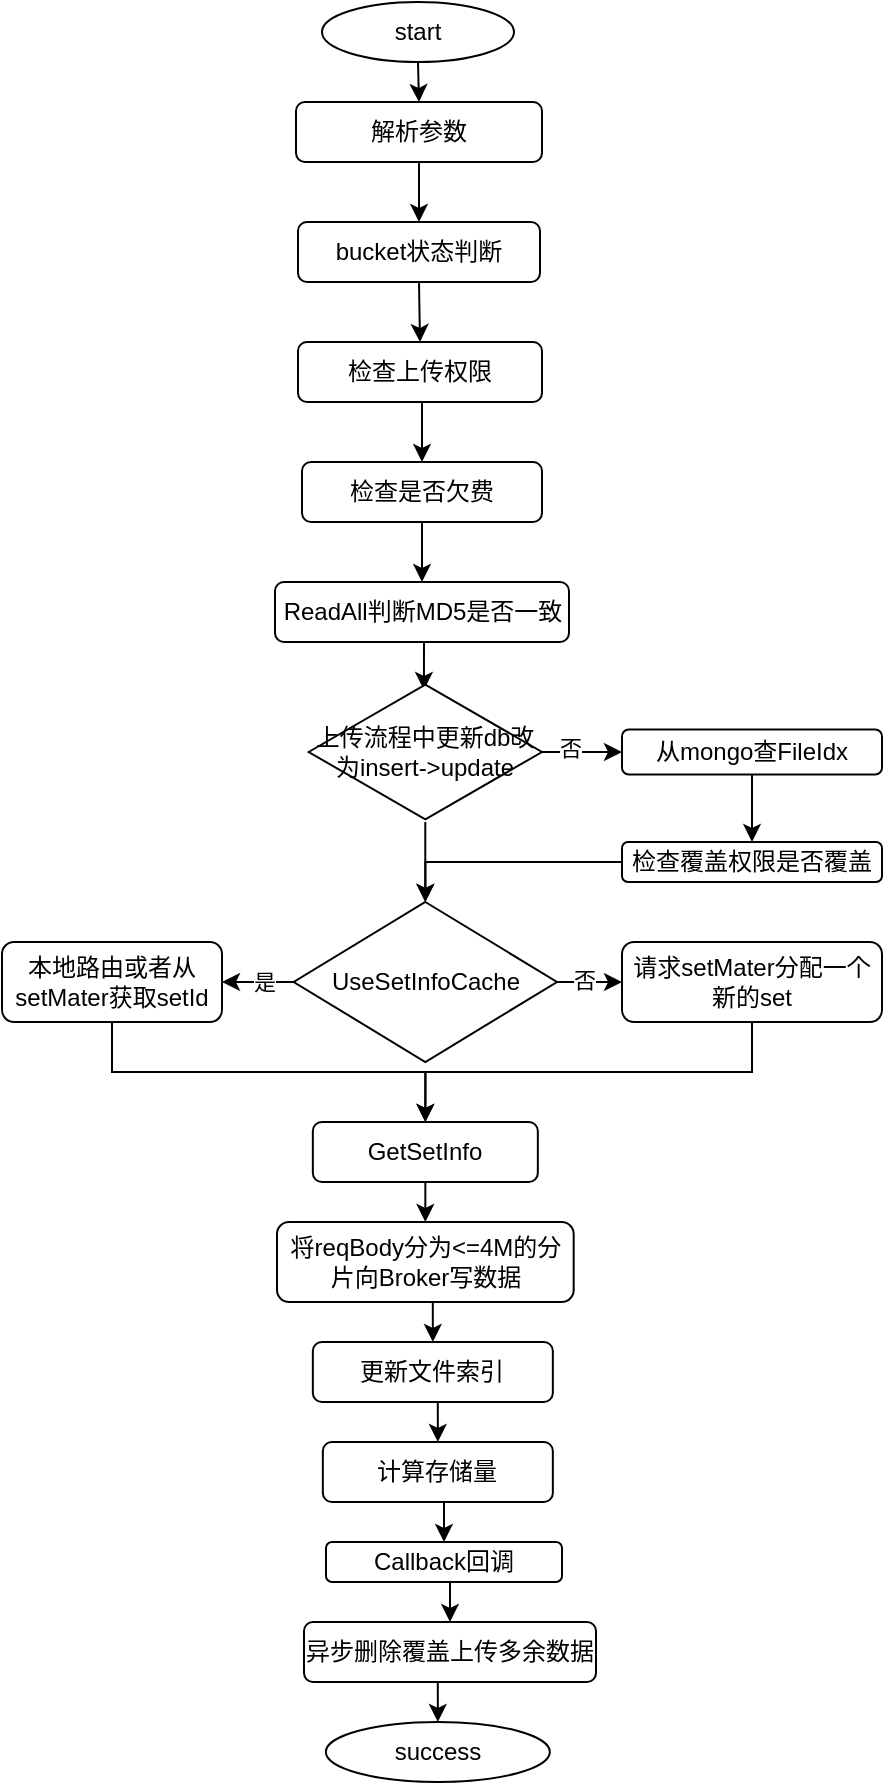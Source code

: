 <mxfile version="13.7.2" type="github">
  <diagram id="C5RBs43oDa-KdzZeNtuy" name="Page-1">
    <mxGraphModel dx="1422" dy="745" grid="1" gridSize="10" guides="1" tooltips="1" connect="1" arrows="1" fold="1" page="1" pageScale="1" pageWidth="827" pageHeight="1169" math="0" shadow="0">
      <root>
        <mxCell id="WIyWlLk6GJQsqaUBKTNV-0" />
        <mxCell id="WIyWlLk6GJQsqaUBKTNV-1" parent="WIyWlLk6GJQsqaUBKTNV-0" />
        <mxCell id="zZqpESTsy2cmmZA1ITUB-7" style="edgeStyle=orthogonalEdgeStyle;rounded=0;orthogonalLoop=1;jettySize=auto;html=1;exitX=0.5;exitY=1;exitDx=0;exitDy=0;entryX=0.5;entryY=0;entryDx=0;entryDy=0;" parent="WIyWlLk6GJQsqaUBKTNV-1" source="zZqpESTsy2cmmZA1ITUB-0" target="zZqpESTsy2cmmZA1ITUB-1" edge="1">
          <mxGeometry relative="1" as="geometry" />
        </mxCell>
        <mxCell id="zZqpESTsy2cmmZA1ITUB-0" value="start" style="ellipse;whiteSpace=wrap;html=1;" parent="WIyWlLk6GJQsqaUBKTNV-1" vertex="1">
          <mxGeometry x="350" y="70" width="96" height="30" as="geometry" />
        </mxCell>
        <mxCell id="zZqpESTsy2cmmZA1ITUB-8" style="edgeStyle=orthogonalEdgeStyle;rounded=0;orthogonalLoop=1;jettySize=auto;html=1;exitX=0.5;exitY=1;exitDx=0;exitDy=0;entryX=0.5;entryY=0;entryDx=0;entryDy=0;" parent="WIyWlLk6GJQsqaUBKTNV-1" source="zZqpESTsy2cmmZA1ITUB-1" target="zZqpESTsy2cmmZA1ITUB-2" edge="1">
          <mxGeometry relative="1" as="geometry" />
        </mxCell>
        <mxCell id="zZqpESTsy2cmmZA1ITUB-1" value="解析参数" style="rounded=1;whiteSpace=wrap;html=1;" parent="WIyWlLk6GJQsqaUBKTNV-1" vertex="1">
          <mxGeometry x="337" y="120" width="123" height="30" as="geometry" />
        </mxCell>
        <mxCell id="zZqpESTsy2cmmZA1ITUB-9" style="edgeStyle=orthogonalEdgeStyle;rounded=0;orthogonalLoop=1;jettySize=auto;html=1;exitX=0.5;exitY=1;exitDx=0;exitDy=0;entryX=0.5;entryY=0;entryDx=0;entryDy=0;" parent="WIyWlLk6GJQsqaUBKTNV-1" source="zZqpESTsy2cmmZA1ITUB-2" target="zZqpESTsy2cmmZA1ITUB-3" edge="1">
          <mxGeometry relative="1" as="geometry" />
        </mxCell>
        <mxCell id="zZqpESTsy2cmmZA1ITUB-2" value="bucket状态判断" style="rounded=1;whiteSpace=wrap;html=1;" parent="WIyWlLk6GJQsqaUBKTNV-1" vertex="1">
          <mxGeometry x="338" y="180" width="121" height="30" as="geometry" />
        </mxCell>
        <mxCell id="zZqpESTsy2cmmZA1ITUB-10" style="edgeStyle=orthogonalEdgeStyle;rounded=0;orthogonalLoop=1;jettySize=auto;html=1;exitX=0.5;exitY=1;exitDx=0;exitDy=0;entryX=0.5;entryY=0;entryDx=0;entryDy=0;" parent="WIyWlLk6GJQsqaUBKTNV-1" source="zZqpESTsy2cmmZA1ITUB-3" target="zZqpESTsy2cmmZA1ITUB-4" edge="1">
          <mxGeometry relative="1" as="geometry" />
        </mxCell>
        <mxCell id="zZqpESTsy2cmmZA1ITUB-3" value="检查上传权限" style="rounded=1;whiteSpace=wrap;html=1;" parent="WIyWlLk6GJQsqaUBKTNV-1" vertex="1">
          <mxGeometry x="338" y="240" width="122" height="30" as="geometry" />
        </mxCell>
        <mxCell id="zZqpESTsy2cmmZA1ITUB-11" style="edgeStyle=orthogonalEdgeStyle;rounded=0;orthogonalLoop=1;jettySize=auto;html=1;exitX=0.5;exitY=1;exitDx=0;exitDy=0;entryX=0.5;entryY=0;entryDx=0;entryDy=0;" parent="WIyWlLk6GJQsqaUBKTNV-1" source="zZqpESTsy2cmmZA1ITUB-4" target="zZqpESTsy2cmmZA1ITUB-5" edge="1">
          <mxGeometry relative="1" as="geometry" />
        </mxCell>
        <mxCell id="zZqpESTsy2cmmZA1ITUB-4" value="检查是否欠费" style="rounded=1;whiteSpace=wrap;html=1;" parent="WIyWlLk6GJQsqaUBKTNV-1" vertex="1">
          <mxGeometry x="340" y="300" width="120" height="30" as="geometry" />
        </mxCell>
        <mxCell id="zZqpESTsy2cmmZA1ITUB-12" style="edgeStyle=orthogonalEdgeStyle;rounded=0;orthogonalLoop=1;jettySize=auto;html=1;exitX=0.5;exitY=1;exitDx=0;exitDy=0;entryX=0.494;entryY=0.057;entryDx=0;entryDy=0;entryPerimeter=0;" parent="WIyWlLk6GJQsqaUBKTNV-1" source="zZqpESTsy2cmmZA1ITUB-5" target="zZqpESTsy2cmmZA1ITUB-6" edge="1">
          <mxGeometry relative="1" as="geometry" />
        </mxCell>
        <mxCell id="zZqpESTsy2cmmZA1ITUB-5" value="ReadAll判断MD5是否一致" style="rounded=1;whiteSpace=wrap;html=1;" parent="WIyWlLk6GJQsqaUBKTNV-1" vertex="1">
          <mxGeometry x="326.5" y="360" width="147" height="30" as="geometry" />
        </mxCell>
        <mxCell id="zZqpESTsy2cmmZA1ITUB-14" style="edgeStyle=orthogonalEdgeStyle;rounded=0;orthogonalLoop=1;jettySize=auto;html=1;entryX=0;entryY=0.5;entryDx=0;entryDy=0;" parent="WIyWlLk6GJQsqaUBKTNV-1" source="zZqpESTsy2cmmZA1ITUB-6" target="zZqpESTsy2cmmZA1ITUB-13" edge="1">
          <mxGeometry relative="1" as="geometry" />
        </mxCell>
        <mxCell id="zZqpESTsy2cmmZA1ITUB-15" value="否" style="edgeLabel;html=1;align=center;verticalAlign=middle;resizable=0;points=[];" parent="zZqpESTsy2cmmZA1ITUB-14" vertex="1" connectable="0">
          <mxGeometry x="-0.305" y="2" relative="1" as="geometry">
            <mxPoint as="offset" />
          </mxGeometry>
        </mxCell>
        <mxCell id="zZqpESTsy2cmmZA1ITUB-21" style="edgeStyle=orthogonalEdgeStyle;rounded=0;orthogonalLoop=1;jettySize=auto;html=1;entryX=0.5;entryY=0;entryDx=0;entryDy=0;" parent="WIyWlLk6GJQsqaUBKTNV-1" source="zZqpESTsy2cmmZA1ITUB-6" target="zZqpESTsy2cmmZA1ITUB-22" edge="1">
          <mxGeometry relative="1" as="geometry">
            <mxPoint x="401.7" y="525" as="targetPoint" />
          </mxGeometry>
        </mxCell>
        <mxCell id="zZqpESTsy2cmmZA1ITUB-6" value="上传流程中更新db改为insert-&amp;gt;update" style="html=1;whiteSpace=wrap;aspect=fixed;shape=isoRectangle;" parent="WIyWlLk6GJQsqaUBKTNV-1" vertex="1">
          <mxGeometry x="343.33" y="410" width="116.67" height="70" as="geometry" />
        </mxCell>
        <mxCell id="zZqpESTsy2cmmZA1ITUB-17" style="edgeStyle=orthogonalEdgeStyle;rounded=0;orthogonalLoop=1;jettySize=auto;html=1;exitX=0.5;exitY=1;exitDx=0;exitDy=0;entryX=0.5;entryY=0;entryDx=0;entryDy=0;" parent="WIyWlLk6GJQsqaUBKTNV-1" source="zZqpESTsy2cmmZA1ITUB-13" target="zZqpESTsy2cmmZA1ITUB-16" edge="1">
          <mxGeometry relative="1" as="geometry" />
        </mxCell>
        <mxCell id="zZqpESTsy2cmmZA1ITUB-13" value="从mongo查FileIdx" style="rounded=1;whiteSpace=wrap;html=1;" parent="WIyWlLk6GJQsqaUBKTNV-1" vertex="1">
          <mxGeometry x="500" y="433.75" width="130" height="22.5" as="geometry" />
        </mxCell>
        <mxCell id="zZqpESTsy2cmmZA1ITUB-20" style="edgeStyle=orthogonalEdgeStyle;rounded=0;orthogonalLoop=1;jettySize=auto;html=1;entryX=0.5;entryY=0;entryDx=0;entryDy=0;" parent="WIyWlLk6GJQsqaUBKTNV-1" source="zZqpESTsy2cmmZA1ITUB-16" target="zZqpESTsy2cmmZA1ITUB-22" edge="1">
          <mxGeometry relative="1" as="geometry">
            <mxPoint x="401.67" y="525" as="targetPoint" />
          </mxGeometry>
        </mxCell>
        <mxCell id="zZqpESTsy2cmmZA1ITUB-16" value="检查覆盖权限是否覆盖" style="rounded=1;whiteSpace=wrap;html=1;" parent="WIyWlLk6GJQsqaUBKTNV-1" vertex="1">
          <mxGeometry x="500" y="490" width="130" height="20" as="geometry" />
        </mxCell>
        <mxCell id="zZqpESTsy2cmmZA1ITUB-24" style="edgeStyle=orthogonalEdgeStyle;rounded=0;orthogonalLoop=1;jettySize=auto;html=1;exitX=0;exitY=0.5;exitDx=0;exitDy=0;entryX=1;entryY=0.5;entryDx=0;entryDy=0;" parent="WIyWlLk6GJQsqaUBKTNV-1" source="zZqpESTsy2cmmZA1ITUB-22" target="zZqpESTsy2cmmZA1ITUB-23" edge="1">
          <mxGeometry relative="1" as="geometry" />
        </mxCell>
        <mxCell id="zZqpESTsy2cmmZA1ITUB-25" value="是" style="edgeLabel;html=1;align=center;verticalAlign=middle;resizable=0;points=[];" parent="zZqpESTsy2cmmZA1ITUB-24" vertex="1" connectable="0">
          <mxGeometry x="-0.142" relative="1" as="geometry">
            <mxPoint as="offset" />
          </mxGeometry>
        </mxCell>
        <mxCell id="zZqpESTsy2cmmZA1ITUB-27" style="edgeStyle=orthogonalEdgeStyle;rounded=0;orthogonalLoop=1;jettySize=auto;html=1;exitX=1;exitY=0.5;exitDx=0;exitDy=0;entryX=0;entryY=0.5;entryDx=0;entryDy=0;" parent="WIyWlLk6GJQsqaUBKTNV-1" source="zZqpESTsy2cmmZA1ITUB-22" target="zZqpESTsy2cmmZA1ITUB-26" edge="1">
          <mxGeometry relative="1" as="geometry" />
        </mxCell>
        <mxCell id="zZqpESTsy2cmmZA1ITUB-28" value="否" style="edgeLabel;html=1;align=center;verticalAlign=middle;resizable=0;points=[];" parent="zZqpESTsy2cmmZA1ITUB-27" vertex="1" connectable="0">
          <mxGeometry x="-0.276" y="1" relative="1" as="geometry">
            <mxPoint x="1" as="offset" />
          </mxGeometry>
        </mxCell>
        <mxCell id="zZqpESTsy2cmmZA1ITUB-22" value="UseSetInfoCache" style="rhombus;whiteSpace=wrap;html=1;" parent="WIyWlLk6GJQsqaUBKTNV-1" vertex="1">
          <mxGeometry x="335.84" y="520" width="131.66" height="80" as="geometry" />
        </mxCell>
        <mxCell id="zZqpESTsy2cmmZA1ITUB-30" style="edgeStyle=orthogonalEdgeStyle;rounded=0;orthogonalLoop=1;jettySize=auto;html=1;exitX=0.5;exitY=1;exitDx=0;exitDy=0;entryX=0.5;entryY=0;entryDx=0;entryDy=0;" parent="WIyWlLk6GJQsqaUBKTNV-1" source="zZqpESTsy2cmmZA1ITUB-23" target="zZqpESTsy2cmmZA1ITUB-29" edge="1">
          <mxGeometry relative="1" as="geometry" />
        </mxCell>
        <mxCell id="zZqpESTsy2cmmZA1ITUB-23" value="本地路由或者从setMater获取setId" style="rounded=1;whiteSpace=wrap;html=1;" parent="WIyWlLk6GJQsqaUBKTNV-1" vertex="1">
          <mxGeometry x="190" y="540" width="110" height="40" as="geometry" />
        </mxCell>
        <mxCell id="zZqpESTsy2cmmZA1ITUB-31" style="edgeStyle=orthogonalEdgeStyle;rounded=0;orthogonalLoop=1;jettySize=auto;html=1;exitX=0.5;exitY=1;exitDx=0;exitDy=0;entryX=0.5;entryY=0;entryDx=0;entryDy=0;" parent="WIyWlLk6GJQsqaUBKTNV-1" source="zZqpESTsy2cmmZA1ITUB-26" target="zZqpESTsy2cmmZA1ITUB-29" edge="1">
          <mxGeometry relative="1" as="geometry" />
        </mxCell>
        <mxCell id="zZqpESTsy2cmmZA1ITUB-26" value="请求setMater分配一个新的set" style="rounded=1;whiteSpace=wrap;html=1;" parent="WIyWlLk6GJQsqaUBKTNV-1" vertex="1">
          <mxGeometry x="500" y="540" width="130" height="40" as="geometry" />
        </mxCell>
        <mxCell id="zZqpESTsy2cmmZA1ITUB-34" style="edgeStyle=orthogonalEdgeStyle;rounded=0;orthogonalLoop=1;jettySize=auto;html=1;exitX=0.5;exitY=1;exitDx=0;exitDy=0;entryX=0.5;entryY=0;entryDx=0;entryDy=0;" parent="WIyWlLk6GJQsqaUBKTNV-1" source="zZqpESTsy2cmmZA1ITUB-29" target="zZqpESTsy2cmmZA1ITUB-32" edge="1">
          <mxGeometry relative="1" as="geometry" />
        </mxCell>
        <mxCell id="zZqpESTsy2cmmZA1ITUB-29" value="GetSetInfo" style="rounded=1;whiteSpace=wrap;html=1;" parent="WIyWlLk6GJQsqaUBKTNV-1" vertex="1">
          <mxGeometry x="345.42" y="630" width="112.5" height="30" as="geometry" />
        </mxCell>
        <mxCell id="zZqpESTsy2cmmZA1ITUB-35" style="edgeStyle=orthogonalEdgeStyle;rounded=0;orthogonalLoop=1;jettySize=auto;html=1;exitX=0.5;exitY=1;exitDx=0;exitDy=0;entryX=0.5;entryY=0;entryDx=0;entryDy=0;" parent="WIyWlLk6GJQsqaUBKTNV-1" source="zZqpESTsy2cmmZA1ITUB-32" target="zZqpESTsy2cmmZA1ITUB-33" edge="1">
          <mxGeometry relative="1" as="geometry" />
        </mxCell>
        <mxCell id="zZqpESTsy2cmmZA1ITUB-32" value="将reqBody分为&amp;lt;=4M的分片向Broker写数据" style="rounded=1;whiteSpace=wrap;html=1;" parent="WIyWlLk6GJQsqaUBKTNV-1" vertex="1">
          <mxGeometry x="327.5" y="680" width="148.34" height="40" as="geometry" />
        </mxCell>
        <mxCell id="zZqpESTsy2cmmZA1ITUB-38" style="edgeStyle=orthogonalEdgeStyle;rounded=0;orthogonalLoop=1;jettySize=auto;html=1;exitX=0.5;exitY=1;exitDx=0;exitDy=0;entryX=0.5;entryY=0;entryDx=0;entryDy=0;" parent="WIyWlLk6GJQsqaUBKTNV-1" source="zZqpESTsy2cmmZA1ITUB-33" target="zZqpESTsy2cmmZA1ITUB-36" edge="1">
          <mxGeometry relative="1" as="geometry" />
        </mxCell>
        <mxCell id="zZqpESTsy2cmmZA1ITUB-33" value="更新文件索引" style="rounded=1;whiteSpace=wrap;html=1;" parent="WIyWlLk6GJQsqaUBKTNV-1" vertex="1">
          <mxGeometry x="345.42" y="740" width="120" height="30" as="geometry" />
        </mxCell>
        <mxCell id="fT4wxym7fiGuNh8YtSTt-3" style="edgeStyle=orthogonalEdgeStyle;rounded=0;orthogonalLoop=1;jettySize=auto;html=1;exitX=0.5;exitY=1;exitDx=0;exitDy=0;entryX=0.5;entryY=0;entryDx=0;entryDy=0;" edge="1" parent="WIyWlLk6GJQsqaUBKTNV-1" source="zZqpESTsy2cmmZA1ITUB-36" target="fT4wxym7fiGuNh8YtSTt-0">
          <mxGeometry relative="1" as="geometry" />
        </mxCell>
        <mxCell id="zZqpESTsy2cmmZA1ITUB-36" value="计算存储量" style="rounded=1;whiteSpace=wrap;html=1;" parent="WIyWlLk6GJQsqaUBKTNV-1" vertex="1">
          <mxGeometry x="350.42" y="790" width="115" height="30" as="geometry" />
        </mxCell>
        <mxCell id="zZqpESTsy2cmmZA1ITUB-37" value="success" style="ellipse;whiteSpace=wrap;html=1;" parent="WIyWlLk6GJQsqaUBKTNV-1" vertex="1">
          <mxGeometry x="351.92" y="930" width="112" height="30" as="geometry" />
        </mxCell>
        <mxCell id="fT4wxym7fiGuNh8YtSTt-4" style="edgeStyle=orthogonalEdgeStyle;rounded=0;orthogonalLoop=1;jettySize=auto;html=1;exitX=0.5;exitY=1;exitDx=0;exitDy=0;entryX=0.5;entryY=0;entryDx=0;entryDy=0;" edge="1" parent="WIyWlLk6GJQsqaUBKTNV-1" source="fT4wxym7fiGuNh8YtSTt-0" target="fT4wxym7fiGuNh8YtSTt-1">
          <mxGeometry relative="1" as="geometry" />
        </mxCell>
        <mxCell id="fT4wxym7fiGuNh8YtSTt-0" value="Callback回调" style="rounded=1;whiteSpace=wrap;html=1;" vertex="1" parent="WIyWlLk6GJQsqaUBKTNV-1">
          <mxGeometry x="352" y="840" width="118" height="20" as="geometry" />
        </mxCell>
        <mxCell id="fT4wxym7fiGuNh8YtSTt-5" style="edgeStyle=orthogonalEdgeStyle;rounded=0;orthogonalLoop=1;jettySize=auto;html=1;exitX=0.5;exitY=1;exitDx=0;exitDy=0;entryX=0.5;entryY=0;entryDx=0;entryDy=0;" edge="1" parent="WIyWlLk6GJQsqaUBKTNV-1" source="fT4wxym7fiGuNh8YtSTt-1" target="zZqpESTsy2cmmZA1ITUB-37">
          <mxGeometry relative="1" as="geometry" />
        </mxCell>
        <mxCell id="fT4wxym7fiGuNh8YtSTt-1" value="异步删除覆盖上传多余数据" style="rounded=1;whiteSpace=wrap;html=1;" vertex="1" parent="WIyWlLk6GJQsqaUBKTNV-1">
          <mxGeometry x="341" y="880" width="146" height="30" as="geometry" />
        </mxCell>
      </root>
    </mxGraphModel>
  </diagram>
</mxfile>
